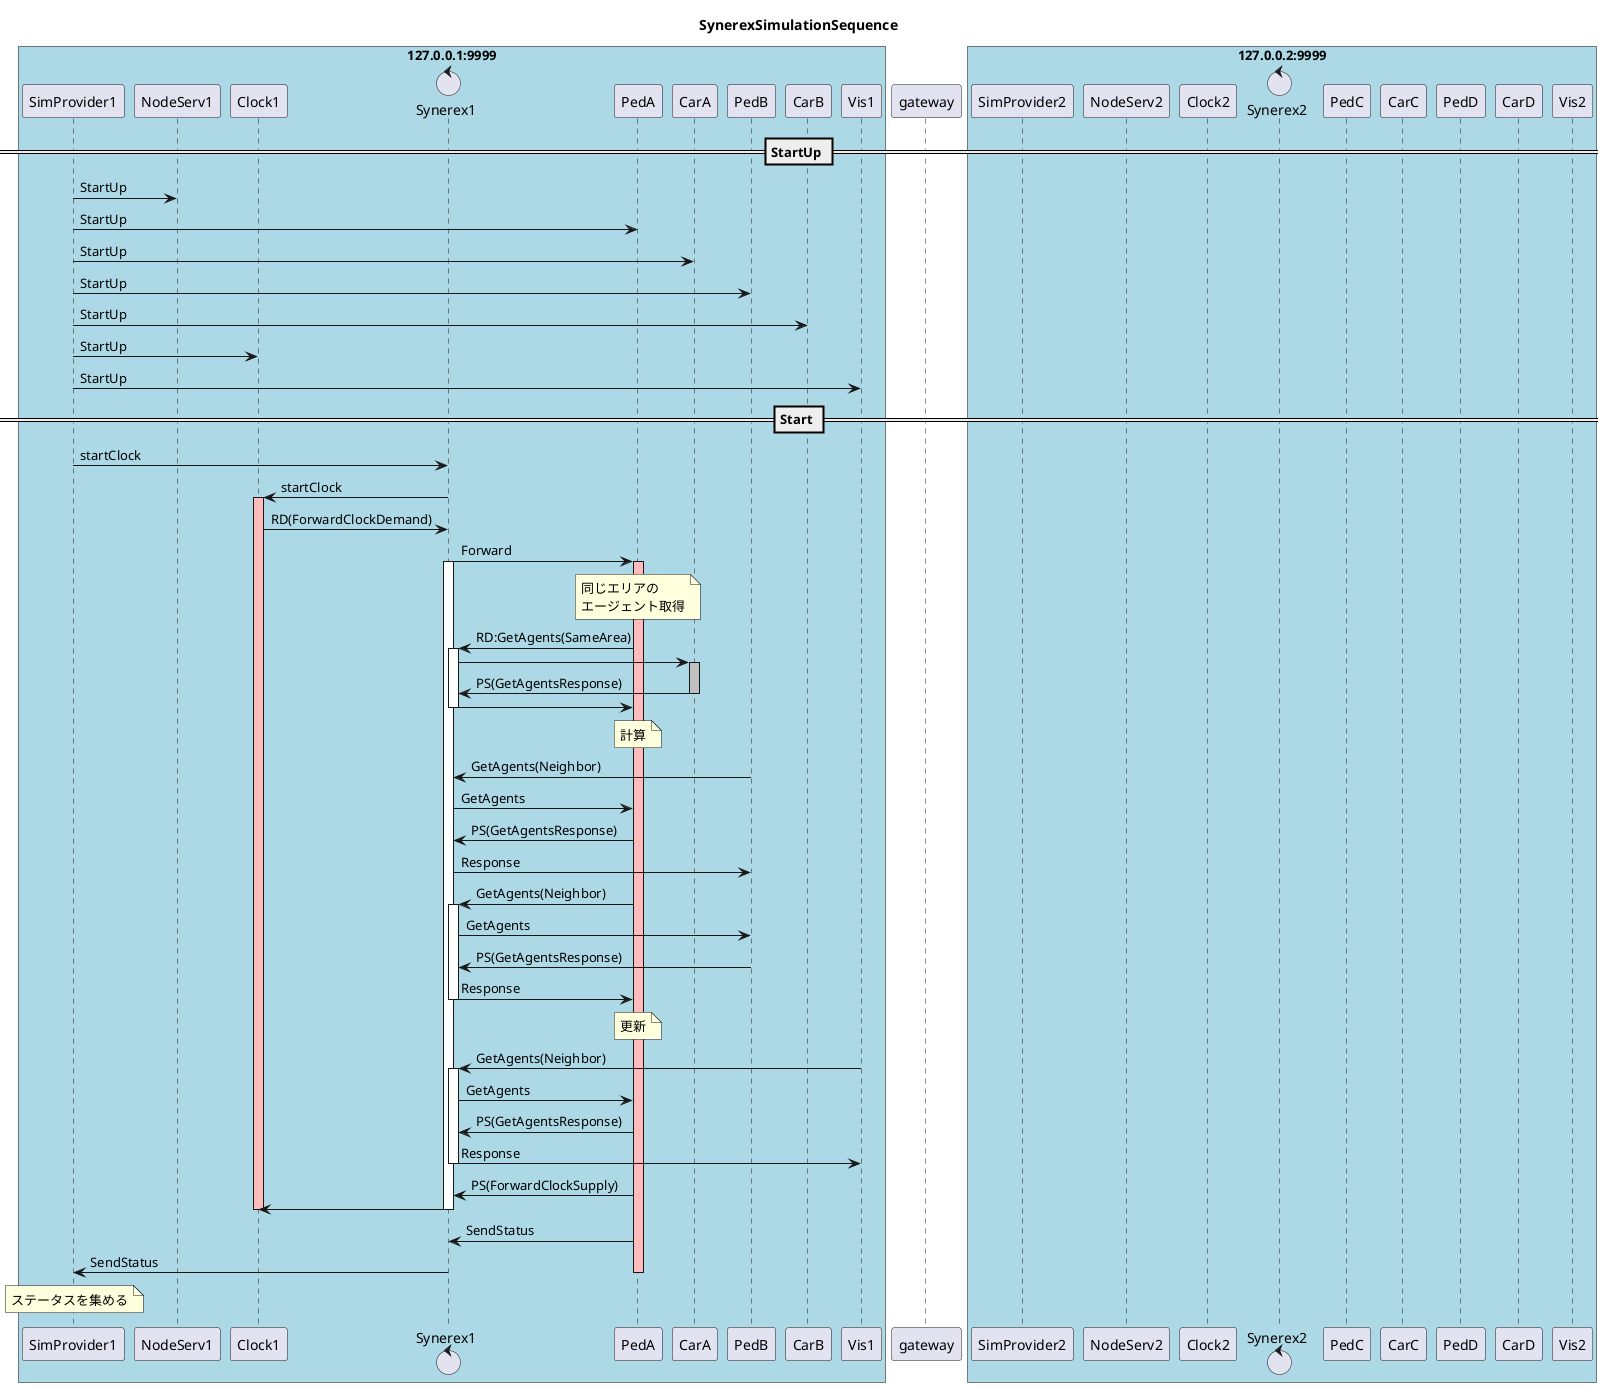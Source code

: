 

@startuml

'12/23までに行うこと'
'Todo: geojson通りに壁を設置する'
'FIX: エージェントの動きがおかしい'
'Todo: geojson内にエージェントをランダムに設置'
'Todo: geojson内のランダムな地点へ移動'
'FIX: Pedestrianを停止するとscenarioまで停止してしまう'
'Todo: daemon,モニタ上で操作できるようにする'
'Todo: 連携するエリアの大きさプロバイダ数の自動調整'

'2/3-
'Todo: StartUp OK
'Todo: SetClock
'Todo: SetAgents
'Todo: Start

'http://plantuml.com/ja/guide'


title SynerexSimulationSequence


box "127.0.0.1:9999" #LightBlue
participant SimProvider1
participant NodeServ1
participant Clock1
control Synerex1
participant PedA
participant CarA
participant PedB
participant CarB
participant Vis1
end box 

participant gateway

box "127.0.0.2:9999" #LightBlue
participant SimProvider2
participant NodeServ2
participant Clock2
control Synerex2
participant PedC
participant CarC
participant PedD
participant CarD
participant Vis2
end box 

== StartUp ==
SimProvider1 -> NodeServ1: StartUp
'SimProvider1 -> Synerex1Serv: StartUp
SimProvider1 -> PedA: StartUp
SimProvider1 -> CarA: StartUp
SimProvider1 -> PedB: StartUp
SimProvider1 -> CarB: StartUp
SimProvider1 -> Clock1: StartUp
SimProvider1 -> Vis1: StartUp


== Start ==
SimProvider1 -> Synerex1: startClock
Synerex1 -> Clock1: startClock
activate Clock1 #FFBBBB
Clock1 -> Synerex1: RD(ForwardClockDemand)

'PedAのForward処理'
Synerex1 -> PedA: Forward
activate Synerex1
activate PedA #FFBBBB

'同じエリアのエージェントを取得'
note over PedA: 同じエリアの\nエージェント取得
PedA -> Synerex1: RD:GetAgents(SameArea)
activate Synerex1
Synerex1 -> CarA: 
activate CarA #c0c0c0
CarA -> Synerex1: PS(GetAgentsResponse)
deactivate CarA
Synerex1 -> PedA:
deactivate Synerex1

note over PedA: 計算
'隣のエージェントに情報を送信'
PedB -> Synerex1: GetAgents(Neighbor)
Synerex1 -> PedA: GetAgents
PedA -> Synerex1: PS(GetAgentsResponse)
Synerex1 -> PedB: Response

'隣のエージェントから情報を取得'
PedA -> Synerex1: GetAgents(Neighbor)
activate Synerex1
Synerex1 -> PedB: GetAgents
PedB -> Synerex1: PS(GetAgentsResponse)
Synerex1 -> PedA: Response
deactivate Synerex1

'エージェントの更新' 
note over PedA: 更新

'可視化プロバイダへ送信'
Vis1 -> Synerex1: GetAgents(Neighbor)
activate Synerex1
Synerex1 -> PedA: GetAgents
PedA -> Synerex1: PS(GetAgentsResponse)
Synerex1 -> Vis1: Response
deactivate Synerex1

PedA -> Synerex1: PS(ForwardClockSupply)
Synerex1 -> Clock1:
deactivate Synerex1

deactivate Clock1

PedA -> Synerex1: SendStatus
Synerex1 -> SimProvider1: SendStatus 
deactivate PedA

note over SimProvider1: ステータスを集める


@enduml